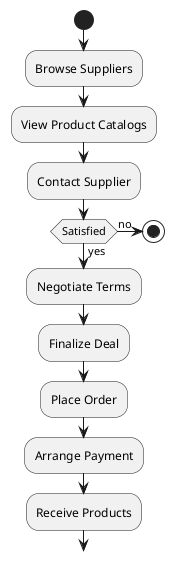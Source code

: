 @startuml Buyer_ad
 
start
:Browse Suppliers;
:View Product Catalogs;
:Contact Supplier;
if (Satisfied) then (yes)
  :Negotiate Terms;
  :Finalize Deal;
  :Place Order;
  :Arrange Payment;
  :Receive Products;
else (no)
  stop
endif

@enduml
